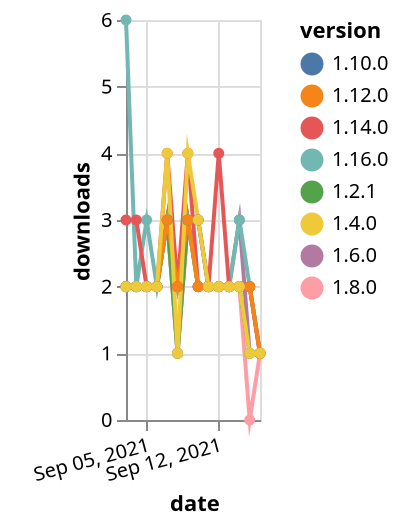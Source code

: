 {"$schema": "https://vega.github.io/schema/vega-lite/v5.json", "description": "A simple bar chart with embedded data.", "data": {"values": [{"date": "2021-09-03", "total": 2048, "delta": 2, "version": "1.6.0"}, {"date": "2021-09-04", "total": 2050, "delta": 2, "version": "1.6.0"}, {"date": "2021-09-05", "total": 2052, "delta": 2, "version": "1.6.0"}, {"date": "2021-09-06", "total": 2054, "delta": 2, "version": "1.6.0"}, {"date": "2021-09-07", "total": 2057, "delta": 3, "version": "1.6.0"}, {"date": "2021-09-08", "total": 2058, "delta": 1, "version": "1.6.0"}, {"date": "2021-09-09", "total": 2061, "delta": 3, "version": "1.6.0"}, {"date": "2021-09-10", "total": 2064, "delta": 3, "version": "1.6.0"}, {"date": "2021-09-11", "total": 2066, "delta": 2, "version": "1.6.0"}, {"date": "2021-09-12", "total": 2068, "delta": 2, "version": "1.6.0"}, {"date": "2021-09-13", "total": 2070, "delta": 2, "version": "1.6.0"}, {"date": "2021-09-14", "total": 2073, "delta": 3, "version": "1.6.0"}, {"date": "2021-09-15", "total": 2074, "delta": 1, "version": "1.6.0"}, {"date": "2021-09-16", "total": 2075, "delta": 1, "version": "1.6.0"}, {"date": "2021-09-03", "total": 1659, "delta": 2, "version": "1.8.0"}, {"date": "2021-09-04", "total": 1661, "delta": 2, "version": "1.8.0"}, {"date": "2021-09-05", "total": 1663, "delta": 2, "version": "1.8.0"}, {"date": "2021-09-06", "total": 1665, "delta": 2, "version": "1.8.0"}, {"date": "2021-09-07", "total": 1668, "delta": 3, "version": "1.8.0"}, {"date": "2021-09-08", "total": 1669, "delta": 1, "version": "1.8.0"}, {"date": "2021-09-09", "total": 1672, "delta": 3, "version": "1.8.0"}, {"date": "2021-09-10", "total": 1674, "delta": 2, "version": "1.8.0"}, {"date": "2021-09-11", "total": 1676, "delta": 2, "version": "1.8.0"}, {"date": "2021-09-12", "total": 1678, "delta": 2, "version": "1.8.0"}, {"date": "2021-09-13", "total": 1680, "delta": 2, "version": "1.8.0"}, {"date": "2021-09-14", "total": 1682, "delta": 2, "version": "1.8.0"}, {"date": "2021-09-15", "total": 1682, "delta": 0, "version": "1.8.0"}, {"date": "2021-09-16", "total": 1683, "delta": 1, "version": "1.8.0"}, {"date": "2021-09-03", "total": 1471, "delta": 2, "version": "1.10.0"}, {"date": "2021-09-04", "total": 1473, "delta": 2, "version": "1.10.0"}, {"date": "2021-09-05", "total": 1475, "delta": 2, "version": "1.10.0"}, {"date": "2021-09-06", "total": 1477, "delta": 2, "version": "1.10.0"}, {"date": "2021-09-07", "total": 1480, "delta": 3, "version": "1.10.0"}, {"date": "2021-09-08", "total": 1482, "delta": 2, "version": "1.10.0"}, {"date": "2021-09-09", "total": 1485, "delta": 3, "version": "1.10.0"}, {"date": "2021-09-10", "total": 1488, "delta": 3, "version": "1.10.0"}, {"date": "2021-09-11", "total": 1490, "delta": 2, "version": "1.10.0"}, {"date": "2021-09-12", "total": 1492, "delta": 2, "version": "1.10.0"}, {"date": "2021-09-13", "total": 1494, "delta": 2, "version": "1.10.0"}, {"date": "2021-09-14", "total": 1496, "delta": 2, "version": "1.10.0"}, {"date": "2021-09-15", "total": 1498, "delta": 2, "version": "1.10.0"}, {"date": "2021-09-16", "total": 1499, "delta": 1, "version": "1.10.0"}, {"date": "2021-09-03", "total": 231, "delta": 6, "version": "1.16.0"}, {"date": "2021-09-04", "total": 233, "delta": 2, "version": "1.16.0"}, {"date": "2021-09-05", "total": 236, "delta": 3, "version": "1.16.0"}, {"date": "2021-09-06", "total": 238, "delta": 2, "version": "1.16.0"}, {"date": "2021-09-07", "total": 241, "delta": 3, "version": "1.16.0"}, {"date": "2021-09-08", "total": 243, "delta": 2, "version": "1.16.0"}, {"date": "2021-09-09", "total": 246, "delta": 3, "version": "1.16.0"}, {"date": "2021-09-10", "total": 248, "delta": 2, "version": "1.16.0"}, {"date": "2021-09-11", "total": 250, "delta": 2, "version": "1.16.0"}, {"date": "2021-09-12", "total": 252, "delta": 2, "version": "1.16.0"}, {"date": "2021-09-13", "total": 254, "delta": 2, "version": "1.16.0"}, {"date": "2021-09-14", "total": 257, "delta": 3, "version": "1.16.0"}, {"date": "2021-09-15", "total": 259, "delta": 2, "version": "1.16.0"}, {"date": "2021-09-16", "total": 260, "delta": 1, "version": "1.16.0"}, {"date": "2021-09-03", "total": 2341, "delta": 2, "version": "1.2.1"}, {"date": "2021-09-04", "total": 2343, "delta": 2, "version": "1.2.1"}, {"date": "2021-09-05", "total": 2345, "delta": 2, "version": "1.2.1"}, {"date": "2021-09-06", "total": 2347, "delta": 2, "version": "1.2.1"}, {"date": "2021-09-07", "total": 2350, "delta": 3, "version": "1.2.1"}, {"date": "2021-09-08", "total": 2351, "delta": 1, "version": "1.2.1"}, {"date": "2021-09-09", "total": 2354, "delta": 3, "version": "1.2.1"}, {"date": "2021-09-10", "total": 2356, "delta": 2, "version": "1.2.1"}, {"date": "2021-09-11", "total": 2358, "delta": 2, "version": "1.2.1"}, {"date": "2021-09-12", "total": 2360, "delta": 2, "version": "1.2.1"}, {"date": "2021-09-13", "total": 2362, "delta": 2, "version": "1.2.1"}, {"date": "2021-09-14", "total": 2364, "delta": 2, "version": "1.2.1"}, {"date": "2021-09-15", "total": 2365, "delta": 1, "version": "1.2.1"}, {"date": "2021-09-16", "total": 2366, "delta": 1, "version": "1.2.1"}, {"date": "2021-09-03", "total": 718, "delta": 3, "version": "1.14.0"}, {"date": "2021-09-04", "total": 721, "delta": 3, "version": "1.14.0"}, {"date": "2021-09-05", "total": 723, "delta": 2, "version": "1.14.0"}, {"date": "2021-09-06", "total": 725, "delta": 2, "version": "1.14.0"}, {"date": "2021-09-07", "total": 729, "delta": 4, "version": "1.14.0"}, {"date": "2021-09-08", "total": 731, "delta": 2, "version": "1.14.0"}, {"date": "2021-09-09", "total": 735, "delta": 4, "version": "1.14.0"}, {"date": "2021-09-10", "total": 737, "delta": 2, "version": "1.14.0"}, {"date": "2021-09-11", "total": 739, "delta": 2, "version": "1.14.0"}, {"date": "2021-09-12", "total": 743, "delta": 4, "version": "1.14.0"}, {"date": "2021-09-13", "total": 745, "delta": 2, "version": "1.14.0"}, {"date": "2021-09-14", "total": 747, "delta": 2, "version": "1.14.0"}, {"date": "2021-09-15", "total": 749, "delta": 2, "version": "1.14.0"}, {"date": "2021-09-16", "total": 750, "delta": 1, "version": "1.14.0"}, {"date": "2021-09-03", "total": 1013, "delta": 2, "version": "1.12.0"}, {"date": "2021-09-04", "total": 1015, "delta": 2, "version": "1.12.0"}, {"date": "2021-09-05", "total": 1017, "delta": 2, "version": "1.12.0"}, {"date": "2021-09-06", "total": 1019, "delta": 2, "version": "1.12.0"}, {"date": "2021-09-07", "total": 1022, "delta": 3, "version": "1.12.0"}, {"date": "2021-09-08", "total": 1024, "delta": 2, "version": "1.12.0"}, {"date": "2021-09-09", "total": 1027, "delta": 3, "version": "1.12.0"}, {"date": "2021-09-10", "total": 1029, "delta": 2, "version": "1.12.0"}, {"date": "2021-09-11", "total": 1031, "delta": 2, "version": "1.12.0"}, {"date": "2021-09-12", "total": 1033, "delta": 2, "version": "1.12.0"}, {"date": "2021-09-13", "total": 1035, "delta": 2, "version": "1.12.0"}, {"date": "2021-09-14", "total": 1037, "delta": 2, "version": "1.12.0"}, {"date": "2021-09-15", "total": 1039, "delta": 2, "version": "1.12.0"}, {"date": "2021-09-16", "total": 1040, "delta": 1, "version": "1.12.0"}, {"date": "2021-09-03", "total": 2499, "delta": 2, "version": "1.4.0"}, {"date": "2021-09-04", "total": 2501, "delta": 2, "version": "1.4.0"}, {"date": "2021-09-05", "total": 2503, "delta": 2, "version": "1.4.0"}, {"date": "2021-09-06", "total": 2505, "delta": 2, "version": "1.4.0"}, {"date": "2021-09-07", "total": 2509, "delta": 4, "version": "1.4.0"}, {"date": "2021-09-08", "total": 2510, "delta": 1, "version": "1.4.0"}, {"date": "2021-09-09", "total": 2514, "delta": 4, "version": "1.4.0"}, {"date": "2021-09-10", "total": 2517, "delta": 3, "version": "1.4.0"}, {"date": "2021-09-11", "total": 2519, "delta": 2, "version": "1.4.0"}, {"date": "2021-09-12", "total": 2521, "delta": 2, "version": "1.4.0"}, {"date": "2021-09-13", "total": 2523, "delta": 2, "version": "1.4.0"}, {"date": "2021-09-14", "total": 2525, "delta": 2, "version": "1.4.0"}, {"date": "2021-09-15", "total": 2526, "delta": 1, "version": "1.4.0"}, {"date": "2021-09-16", "total": 2527, "delta": 1, "version": "1.4.0"}]}, "width": "container", "mark": {"type": "line", "point": {"filled": true}}, "encoding": {"x": {"field": "date", "type": "temporal", "timeUnit": "yearmonthdate", "title": "date", "axis": {"labelAngle": -15}}, "y": {"field": "delta", "type": "quantitative", "title": "downloads"}, "color": {"field": "version", "type": "nominal"}, "tooltip": {"field": "delta"}}}